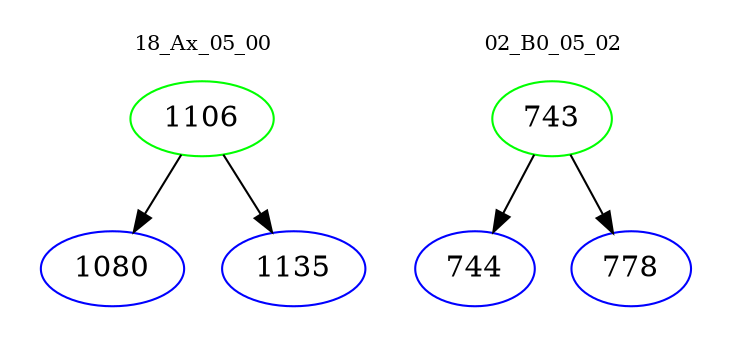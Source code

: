 digraph{
subgraph cluster_0 {
color = white
label = "18_Ax_05_00";
fontsize=10;
T0_1106 [label="1106", color="green"]
T0_1106 -> T0_1080 [color="black"]
T0_1080 [label="1080", color="blue"]
T0_1106 -> T0_1135 [color="black"]
T0_1135 [label="1135", color="blue"]
}
subgraph cluster_1 {
color = white
label = "02_B0_05_02";
fontsize=10;
T1_743 [label="743", color="green"]
T1_743 -> T1_744 [color="black"]
T1_744 [label="744", color="blue"]
T1_743 -> T1_778 [color="black"]
T1_778 [label="778", color="blue"]
}
}
